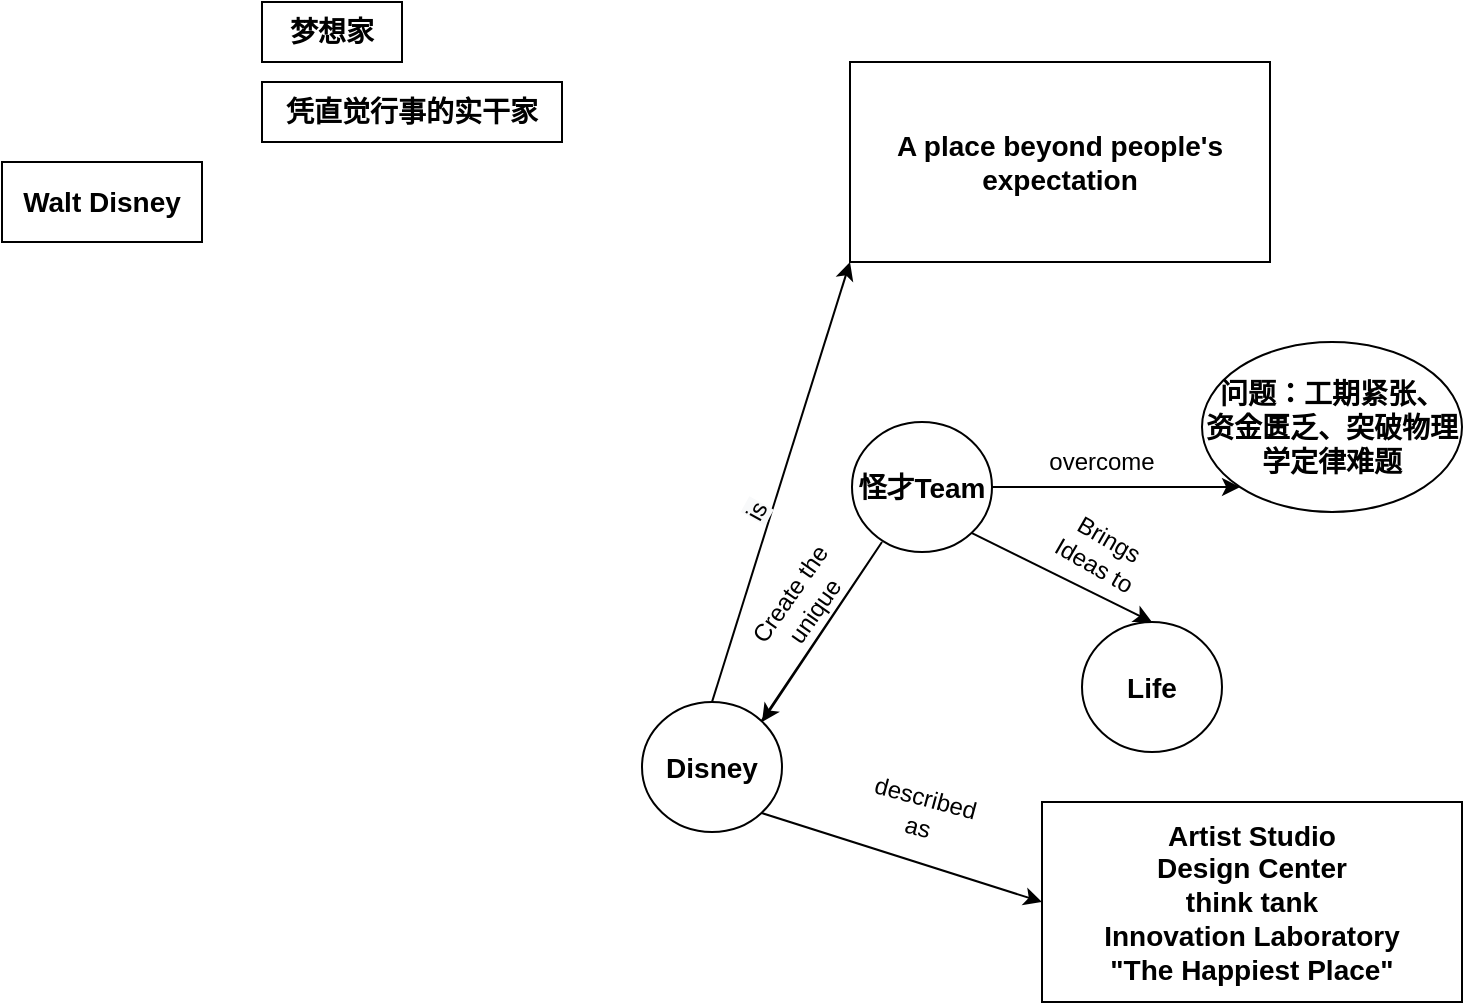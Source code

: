 <mxfile version="15.9.1" type="github">
  <diagram id="Eg2X4exUauVk93Lk7n2n" name="Page-1">
    <mxGraphModel dx="1422" dy="794" grid="1" gridSize="10" guides="1" tooltips="1" connect="1" arrows="1" fold="1" page="1" pageScale="1" pageWidth="827" pageHeight="1169" math="0" shadow="0">
      <root>
        <mxCell id="0" />
        <mxCell id="1" parent="0" />
        <mxCell id="asPSAtxc_pzzXM39m6-X-1" value="Disney" style="ellipse;whiteSpace=wrap;html=1;fontStyle=1;fontSize=14;" parent="1" vertex="1">
          <mxGeometry x="370" y="380" width="70" height="65" as="geometry" />
        </mxCell>
        <mxCell id="asPSAtxc_pzzXM39m6-X-2" value="Life" style="ellipse;whiteSpace=wrap;html=1;fontStyle=1;fontSize=14;" parent="1" vertex="1">
          <mxGeometry x="590" y="340" width="70" height="65" as="geometry" />
        </mxCell>
        <mxCell id="asPSAtxc_pzzXM39m6-X-3" value="" style="endArrow=classic;html=1;rounded=0;exitX=1;exitY=1;exitDx=0;exitDy=0;entryX=0.5;entryY=0;entryDx=0;entryDy=0;" parent="1" edge="1" target="asPSAtxc_pzzXM39m6-X-2" source="UhHhqisBvOqcBHwaHRAv-7">
          <mxGeometry width="50" height="50" relative="1" as="geometry">
            <mxPoint x="545" y="340" as="sourcePoint" />
            <mxPoint x="635" y="300" as="targetPoint" />
          </mxGeometry>
        </mxCell>
        <mxCell id="asPSAtxc_pzzXM39m6-X-4" value="Brings Ideas to" style="text;html=1;strokeColor=none;fillColor=none;align=center;verticalAlign=middle;whiteSpace=wrap;rounded=0;rotation=30;" parent="1" vertex="1">
          <mxGeometry x="570" y="290" width="60" height="30" as="geometry" />
        </mxCell>
        <mxCell id="UhHhqisBvOqcBHwaHRAv-2" value="&lt;b&gt;Artist Studio&lt;br&gt;Design Center&lt;br&gt;think tank&lt;br&gt;Innovation Laboratory&lt;br&gt;&quot;The Happiest Place&quot;&lt;br&gt;&lt;/b&gt;" style="rounded=0;whiteSpace=wrap;html=1;fontSize=14;" vertex="1" parent="1">
          <mxGeometry x="570" y="430" width="210" height="100" as="geometry" />
        </mxCell>
        <mxCell id="UhHhqisBvOqcBHwaHRAv-4" value="" style="endArrow=classic;html=1;rounded=0;fontSize=14;entryX=0;entryY=0.5;entryDx=0;entryDy=0;exitX=1;exitY=1;exitDx=0;exitDy=0;" edge="1" parent="1" source="asPSAtxc_pzzXM39m6-X-1" target="UhHhqisBvOqcBHwaHRAv-2">
          <mxGeometry width="50" height="50" relative="1" as="geometry">
            <mxPoint x="390" y="400" as="sourcePoint" />
            <mxPoint x="440" y="350" as="targetPoint" />
          </mxGeometry>
        </mxCell>
        <mxCell id="UhHhqisBvOqcBHwaHRAv-6" value="described as" style="text;html=1;strokeColor=none;fillColor=none;align=center;verticalAlign=middle;whiteSpace=wrap;rounded=0;rotation=15;" vertex="1" parent="1">
          <mxGeometry x="480" y="420" width="60" height="30" as="geometry" />
        </mxCell>
        <mxCell id="UhHhqisBvOqcBHwaHRAv-14" style="edgeStyle=orthogonalEdgeStyle;rounded=0;orthogonalLoop=1;jettySize=auto;html=1;exitX=1;exitY=0.5;exitDx=0;exitDy=0;entryX=0;entryY=1;entryDx=0;entryDy=0;fontSize=14;" edge="1" parent="1" source="UhHhqisBvOqcBHwaHRAv-7" target="UhHhqisBvOqcBHwaHRAv-11">
          <mxGeometry relative="1" as="geometry" />
        </mxCell>
        <mxCell id="UhHhqisBvOqcBHwaHRAv-7" value="怪才Team" style="ellipse;whiteSpace=wrap;html=1;fontStyle=1;fontSize=14;" vertex="1" parent="1">
          <mxGeometry x="475" y="240" width="70" height="65" as="geometry" />
        </mxCell>
        <mxCell id="UhHhqisBvOqcBHwaHRAv-9" value="" style="endArrow=classic;html=1;rounded=0;fontSize=14;exitX=1;exitY=0;exitDx=0;exitDy=0;" edge="1" parent="1" source="asPSAtxc_pzzXM39m6-X-1">
          <mxGeometry width="50" height="50" relative="1" as="geometry">
            <mxPoint x="390" y="400" as="sourcePoint" />
            <mxPoint x="430" y="390" as="targetPoint" />
            <Array as="points">
              <mxPoint x="490" y="300" />
            </Array>
          </mxGeometry>
        </mxCell>
        <mxCell id="UhHhqisBvOqcBHwaHRAv-10" value="Create the unique" style="text;html=1;strokeColor=none;fillColor=none;align=center;verticalAlign=middle;whiteSpace=wrap;rounded=0;rotation=-55;" vertex="1" parent="1">
          <mxGeometry x="420" y="290" width="60" height="80" as="geometry" />
        </mxCell>
        <mxCell id="UhHhqisBvOqcBHwaHRAv-11" value="问题：工期紧张、&lt;br&gt;资金匮乏、突破物理学定律难题" style="ellipse;whiteSpace=wrap;html=1;fontStyle=1;fontSize=14;" vertex="1" parent="1">
          <mxGeometry x="650" y="200" width="130" height="85" as="geometry" />
        </mxCell>
        <mxCell id="UhHhqisBvOqcBHwaHRAv-15" value="overcome" style="text;html=1;strokeColor=none;fillColor=none;align=center;verticalAlign=middle;whiteSpace=wrap;rounded=0;rotation=0;" vertex="1" parent="1">
          <mxGeometry x="570" y="220" width="60" height="80" as="geometry" />
        </mxCell>
        <mxCell id="UhHhqisBvOqcBHwaHRAv-16" value="&lt;b&gt;A place beyond people&#39;s expectation&lt;br&gt;&lt;/b&gt;" style="rounded=0;whiteSpace=wrap;html=1;fontSize=14;" vertex="1" parent="1">
          <mxGeometry x="474" y="60" width="210" height="100" as="geometry" />
        </mxCell>
        <mxCell id="UhHhqisBvOqcBHwaHRAv-18" value="" style="endArrow=classic;html=1;rounded=0;fontSize=14;entryX=0;entryY=1;entryDx=0;entryDy=0;exitX=0.5;exitY=0;exitDx=0;exitDy=0;" edge="1" parent="1" source="asPSAtxc_pzzXM39m6-X-1" target="UhHhqisBvOqcBHwaHRAv-16">
          <mxGeometry width="50" height="50" relative="1" as="geometry">
            <mxPoint x="400" y="370" as="sourcePoint" />
            <mxPoint x="440" y="340" as="targetPoint" />
          </mxGeometry>
        </mxCell>
        <mxCell id="UhHhqisBvOqcBHwaHRAv-19" value="&lt;span style=&quot;color: rgb(0 , 0 , 0) ; font-family: &amp;#34;helvetica&amp;#34; ; font-size: 12px ; font-style: normal ; font-weight: 400 ; letter-spacing: normal ; text-align: center ; text-indent: 0px ; text-transform: none ; word-spacing: 0px ; background-color: rgb(248 , 249 , 250) ; display: inline ; float: none&quot;&gt;is&lt;/span&gt;" style="text;whiteSpace=wrap;html=1;fontSize=14;rotation=-61;" vertex="1" parent="1">
          <mxGeometry x="413.5" y="257.5" width="40" height="30" as="geometry" />
        </mxCell>
        <mxCell id="UhHhqisBvOqcBHwaHRAv-20" value="&lt;b&gt;Walt Disney&lt;/b&gt;" style="rounded=0;whiteSpace=wrap;html=1;fontSize=14;" vertex="1" parent="1">
          <mxGeometry x="50" y="110" width="100" height="40" as="geometry" />
        </mxCell>
        <mxCell id="UhHhqisBvOqcBHwaHRAv-22" value="&lt;b&gt;梦想家&lt;/b&gt;" style="rounded=0;whiteSpace=wrap;html=1;fontSize=14;" vertex="1" parent="1">
          <mxGeometry x="180" y="30" width="70" height="30" as="geometry" />
        </mxCell>
        <mxCell id="UhHhqisBvOqcBHwaHRAv-24" value="&lt;b&gt;凭直觉行事的实干家&lt;/b&gt;" style="rounded=0;whiteSpace=wrap;html=1;fontSize=14;" vertex="1" parent="1">
          <mxGeometry x="180" y="70" width="150" height="30" as="geometry" />
        </mxCell>
      </root>
    </mxGraphModel>
  </diagram>
</mxfile>
